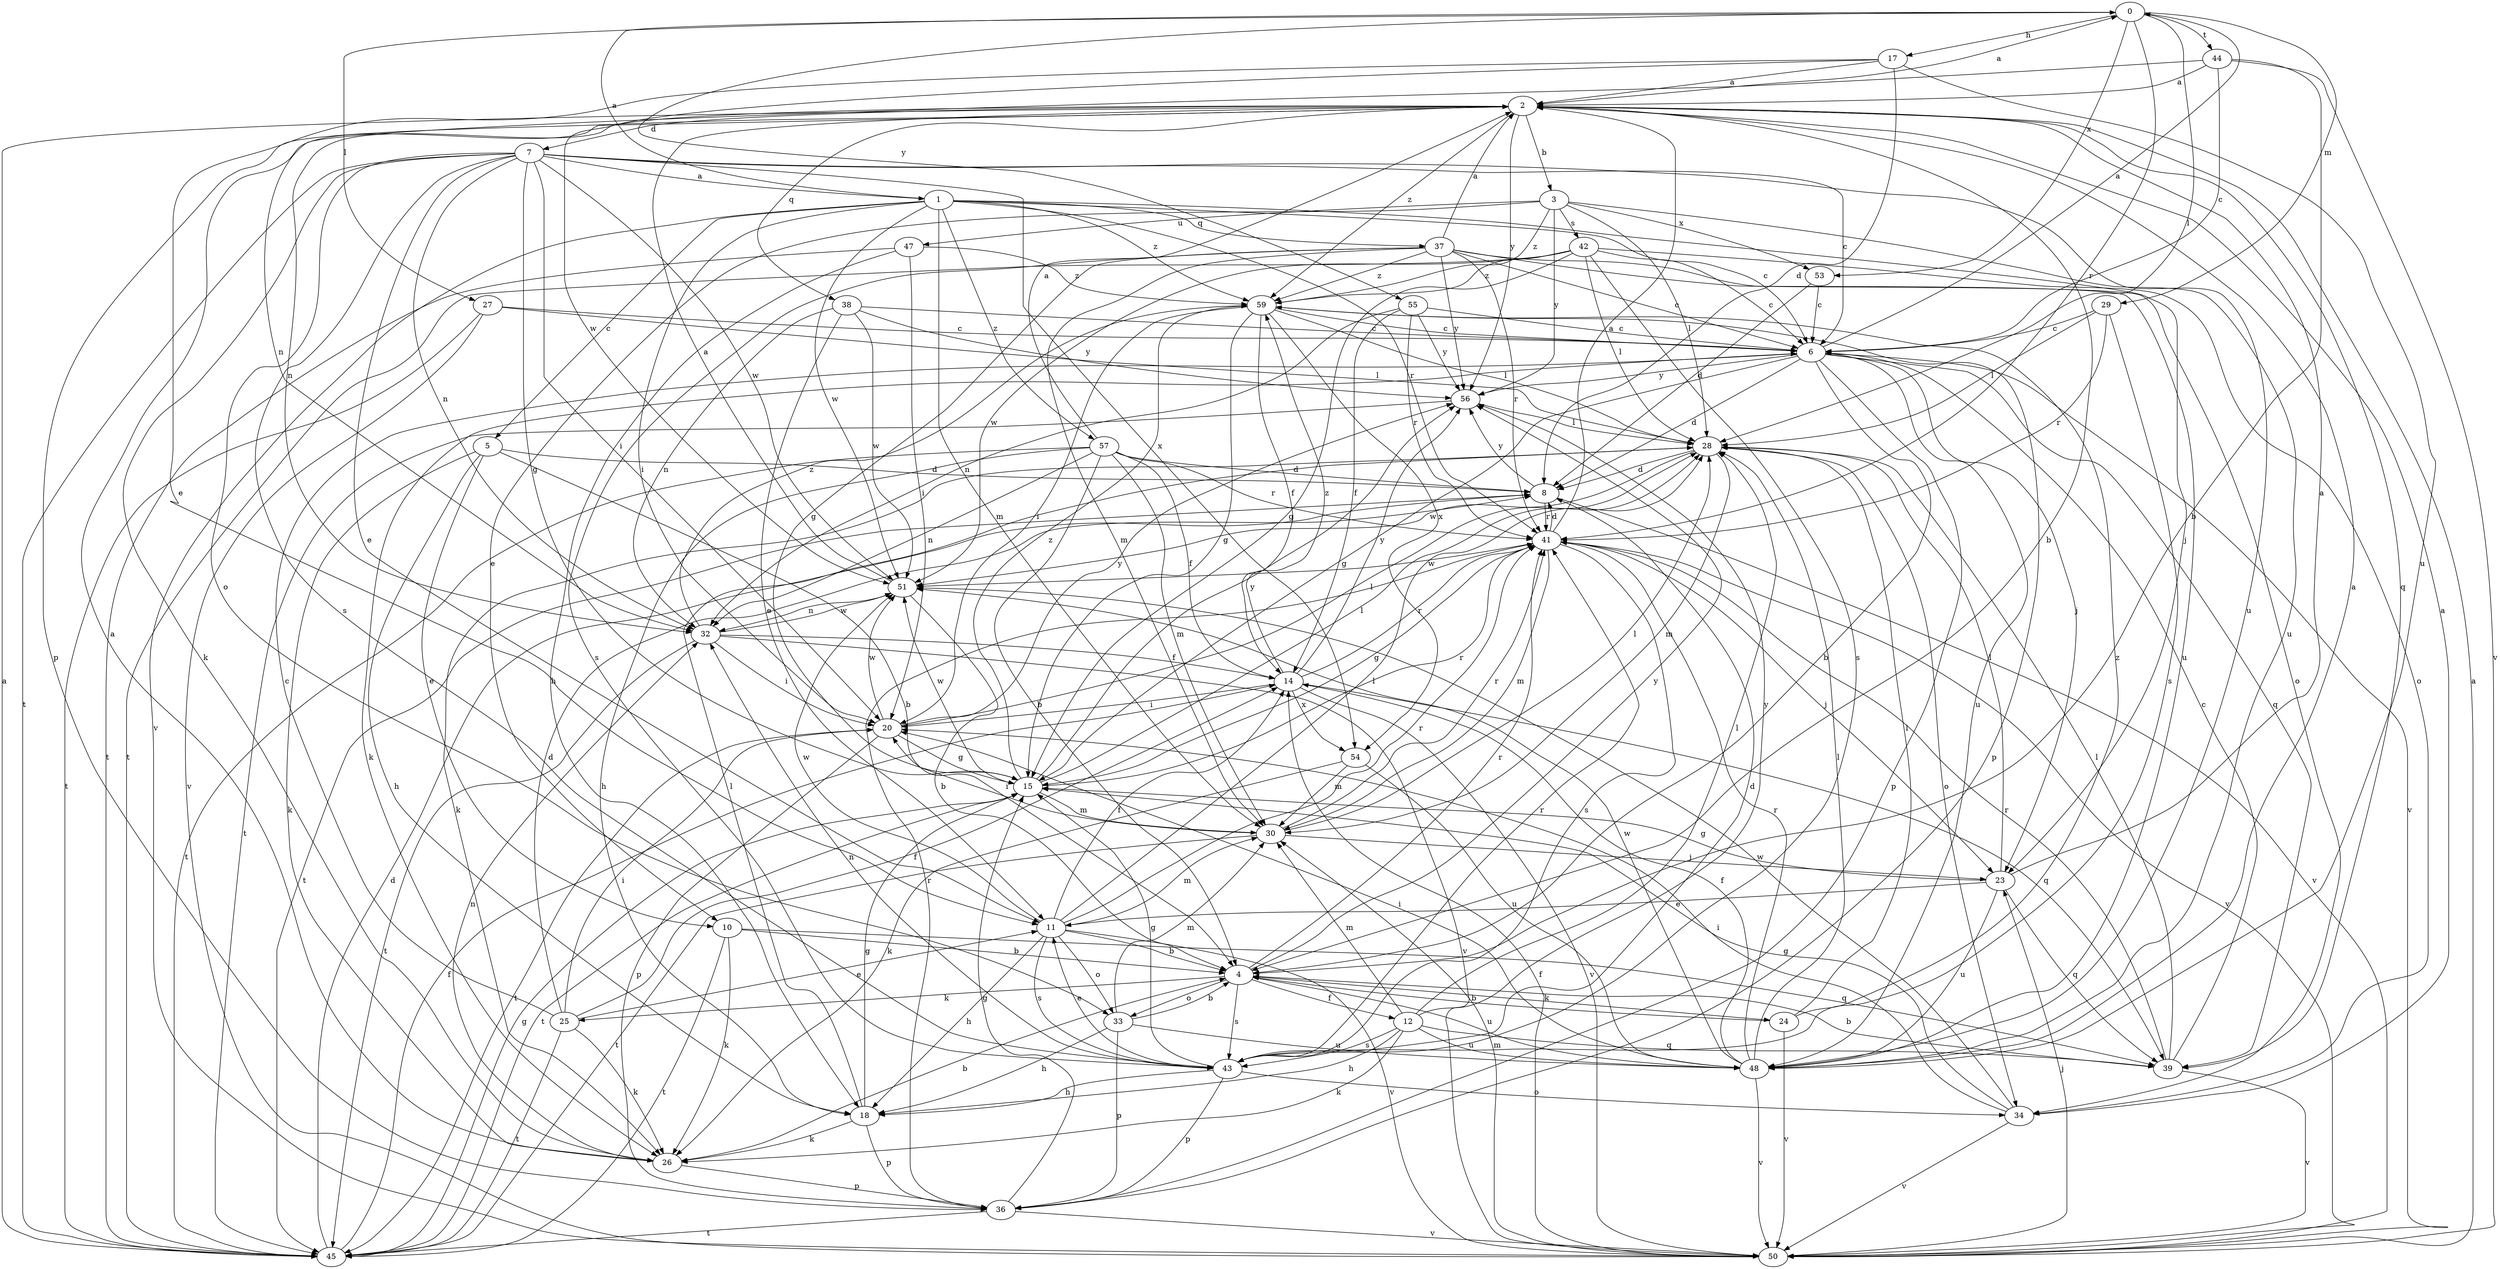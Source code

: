 strict digraph  {
0;
1;
2;
3;
4;
5;
6;
7;
8;
10;
11;
12;
14;
15;
17;
18;
20;
23;
24;
25;
26;
27;
28;
29;
30;
32;
33;
34;
36;
37;
38;
39;
41;
42;
43;
44;
45;
47;
48;
50;
51;
53;
54;
55;
56;
57;
59;
0 -> 17  [label=h];
0 -> 27  [label=l];
0 -> 28  [label=l];
0 -> 29  [label=m];
0 -> 41  [label=r];
0 -> 44  [label=t];
0 -> 53  [label=x];
0 -> 55  [label=y];
1 -> 0  [label=a];
1 -> 5  [label=c];
1 -> 6  [label=c];
1 -> 20  [label=i];
1 -> 23  [label=j];
1 -> 30  [label=m];
1 -> 37  [label=q];
1 -> 41  [label=r];
1 -> 50  [label=v];
1 -> 51  [label=w];
1 -> 57  [label=z];
1 -> 59  [label=z];
2 -> 0  [label=a];
2 -> 3  [label=b];
2 -> 4  [label=b];
2 -> 7  [label=d];
2 -> 32  [label=n];
2 -> 36  [label=p];
2 -> 38  [label=q];
2 -> 39  [label=q];
2 -> 56  [label=y];
2 -> 59  [label=z];
3 -> 10  [label=e];
3 -> 28  [label=l];
3 -> 42  [label=s];
3 -> 47  [label=u];
3 -> 48  [label=u];
3 -> 53  [label=x];
3 -> 56  [label=y];
3 -> 59  [label=z];
4 -> 12  [label=f];
4 -> 24  [label=k];
4 -> 25  [label=k];
4 -> 33  [label=o];
4 -> 41  [label=r];
4 -> 43  [label=s];
4 -> 48  [label=u];
4 -> 56  [label=y];
5 -> 4  [label=b];
5 -> 8  [label=d];
5 -> 10  [label=e];
5 -> 18  [label=h];
5 -> 26  [label=k];
6 -> 0  [label=a];
6 -> 4  [label=b];
6 -> 8  [label=d];
6 -> 15  [label=g];
6 -> 23  [label=j];
6 -> 26  [label=k];
6 -> 36  [label=p];
6 -> 39  [label=q];
6 -> 48  [label=u];
6 -> 50  [label=v];
6 -> 56  [label=y];
7 -> 1  [label=a];
7 -> 6  [label=c];
7 -> 11  [label=e];
7 -> 15  [label=g];
7 -> 20  [label=i];
7 -> 26  [label=k];
7 -> 32  [label=n];
7 -> 33  [label=o];
7 -> 43  [label=s];
7 -> 45  [label=t];
7 -> 48  [label=u];
7 -> 51  [label=w];
7 -> 54  [label=x];
8 -> 41  [label=r];
8 -> 45  [label=t];
8 -> 50  [label=v];
8 -> 56  [label=y];
10 -> 4  [label=b];
10 -> 26  [label=k];
10 -> 39  [label=q];
10 -> 45  [label=t];
11 -> 4  [label=b];
11 -> 14  [label=f];
11 -> 18  [label=h];
11 -> 28  [label=l];
11 -> 30  [label=m];
11 -> 33  [label=o];
11 -> 41  [label=r];
11 -> 43  [label=s];
11 -> 50  [label=v];
11 -> 51  [label=w];
12 -> 18  [label=h];
12 -> 26  [label=k];
12 -> 28  [label=l];
12 -> 30  [label=m];
12 -> 39  [label=q];
12 -> 43  [label=s];
12 -> 48  [label=u];
12 -> 56  [label=y];
14 -> 20  [label=i];
14 -> 39  [label=q];
14 -> 41  [label=r];
14 -> 50  [label=v];
14 -> 54  [label=x];
14 -> 56  [label=y];
14 -> 59  [label=z];
15 -> 28  [label=l];
15 -> 30  [label=m];
15 -> 41  [label=r];
15 -> 45  [label=t];
15 -> 51  [label=w];
15 -> 56  [label=y];
15 -> 59  [label=z];
17 -> 2  [label=a];
17 -> 8  [label=d];
17 -> 11  [label=e];
17 -> 48  [label=u];
17 -> 51  [label=w];
18 -> 15  [label=g];
18 -> 26  [label=k];
18 -> 28  [label=l];
18 -> 36  [label=p];
20 -> 15  [label=g];
20 -> 28  [label=l];
20 -> 36  [label=p];
20 -> 45  [label=t];
20 -> 51  [label=w];
20 -> 56  [label=y];
23 -> 2  [label=a];
23 -> 11  [label=e];
23 -> 15  [label=g];
23 -> 28  [label=l];
23 -> 39  [label=q];
23 -> 48  [label=u];
24 -> 4  [label=b];
24 -> 28  [label=l];
24 -> 50  [label=v];
24 -> 59  [label=z];
25 -> 6  [label=c];
25 -> 8  [label=d];
25 -> 11  [label=e];
25 -> 14  [label=f];
25 -> 20  [label=i];
25 -> 26  [label=k];
25 -> 45  [label=t];
26 -> 2  [label=a];
26 -> 4  [label=b];
26 -> 32  [label=n];
26 -> 36  [label=p];
27 -> 6  [label=c];
27 -> 28  [label=l];
27 -> 45  [label=t];
27 -> 50  [label=v];
28 -> 8  [label=d];
28 -> 26  [label=k];
28 -> 30  [label=m];
28 -> 34  [label=o];
28 -> 51  [label=w];
29 -> 6  [label=c];
29 -> 28  [label=l];
29 -> 41  [label=r];
29 -> 43  [label=s];
30 -> 20  [label=i];
30 -> 23  [label=j];
30 -> 28  [label=l];
30 -> 41  [label=r];
30 -> 45  [label=t];
32 -> 14  [label=f];
32 -> 20  [label=i];
32 -> 45  [label=t];
32 -> 50  [label=v];
32 -> 51  [label=w];
32 -> 59  [label=z];
33 -> 4  [label=b];
33 -> 18  [label=h];
33 -> 30  [label=m];
33 -> 36  [label=p];
33 -> 48  [label=u];
34 -> 2  [label=a];
34 -> 15  [label=g];
34 -> 20  [label=i];
34 -> 50  [label=v];
34 -> 51  [label=w];
36 -> 15  [label=g];
36 -> 41  [label=r];
36 -> 45  [label=t];
36 -> 50  [label=v];
37 -> 2  [label=a];
37 -> 6  [label=c];
37 -> 15  [label=g];
37 -> 30  [label=m];
37 -> 34  [label=o];
37 -> 41  [label=r];
37 -> 43  [label=s];
37 -> 48  [label=u];
37 -> 56  [label=y];
37 -> 59  [label=z];
38 -> 6  [label=c];
38 -> 11  [label=e];
38 -> 32  [label=n];
38 -> 51  [label=w];
38 -> 56  [label=y];
39 -> 4  [label=b];
39 -> 6  [label=c];
39 -> 28  [label=l];
39 -> 41  [label=r];
39 -> 50  [label=v];
41 -> 2  [label=a];
41 -> 8  [label=d];
41 -> 15  [label=g];
41 -> 23  [label=j];
41 -> 30  [label=m];
41 -> 43  [label=s];
41 -> 50  [label=v];
41 -> 51  [label=w];
42 -> 6  [label=c];
42 -> 15  [label=g];
42 -> 28  [label=l];
42 -> 34  [label=o];
42 -> 43  [label=s];
42 -> 45  [label=t];
42 -> 51  [label=w];
42 -> 59  [label=z];
43 -> 8  [label=d];
43 -> 11  [label=e];
43 -> 15  [label=g];
43 -> 18  [label=h];
43 -> 32  [label=n];
43 -> 34  [label=o];
43 -> 36  [label=p];
43 -> 41  [label=r];
44 -> 2  [label=a];
44 -> 4  [label=b];
44 -> 6  [label=c];
44 -> 32  [label=n];
44 -> 50  [label=v];
45 -> 2  [label=a];
45 -> 8  [label=d];
45 -> 14  [label=f];
45 -> 15  [label=g];
47 -> 18  [label=h];
47 -> 20  [label=i];
47 -> 45  [label=t];
47 -> 59  [label=z];
48 -> 2  [label=a];
48 -> 14  [label=f];
48 -> 20  [label=i];
48 -> 28  [label=l];
48 -> 41  [label=r];
48 -> 50  [label=v];
48 -> 51  [label=w];
50 -> 2  [label=a];
50 -> 14  [label=f];
50 -> 23  [label=j];
50 -> 30  [label=m];
51 -> 2  [label=a];
51 -> 4  [label=b];
51 -> 32  [label=n];
53 -> 6  [label=c];
53 -> 8  [label=d];
54 -> 26  [label=k];
54 -> 30  [label=m];
54 -> 48  [label=u];
55 -> 6  [label=c];
55 -> 14  [label=f];
55 -> 32  [label=n];
55 -> 41  [label=r];
55 -> 56  [label=y];
56 -> 28  [label=l];
56 -> 45  [label=t];
57 -> 2  [label=a];
57 -> 4  [label=b];
57 -> 8  [label=d];
57 -> 14  [label=f];
57 -> 18  [label=h];
57 -> 30  [label=m];
57 -> 32  [label=n];
57 -> 41  [label=r];
57 -> 45  [label=t];
59 -> 6  [label=c];
59 -> 14  [label=f];
59 -> 15  [label=g];
59 -> 20  [label=i];
59 -> 28  [label=l];
59 -> 36  [label=p];
59 -> 54  [label=x];
}

